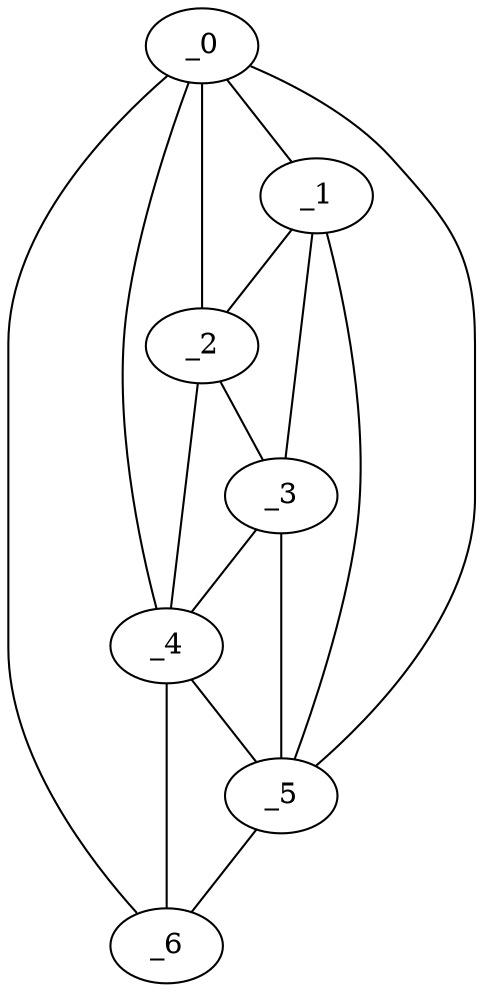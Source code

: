 graph "obj100__85.gxl" {
	_0	 [x=10,
		y=10];
	_1	 [x=52,
		y=16];
	_0 -- _1	 [valence=1];
	_2	 [x=58,
		y=21];
	_0 -- _2	 [valence=2];
	_4	 [x=72,
		y=27];
	_0 -- _4	 [valence=1];
	_5	 [x=106,
		y=8];
	_0 -- _5	 [valence=1];
	_6	 [x=117,
		y=40];
	_0 -- _6	 [valence=1];
	_1 -- _2	 [valence=1];
	_3	 [x=68,
		y=18];
	_1 -- _3	 [valence=2];
	_1 -- _5	 [valence=2];
	_2 -- _3	 [valence=2];
	_2 -- _4	 [valence=1];
	_3 -- _4	 [valence=2];
	_3 -- _5	 [valence=2];
	_4 -- _5	 [valence=2];
	_4 -- _6	 [valence=1];
	_5 -- _6	 [valence=1];
}
